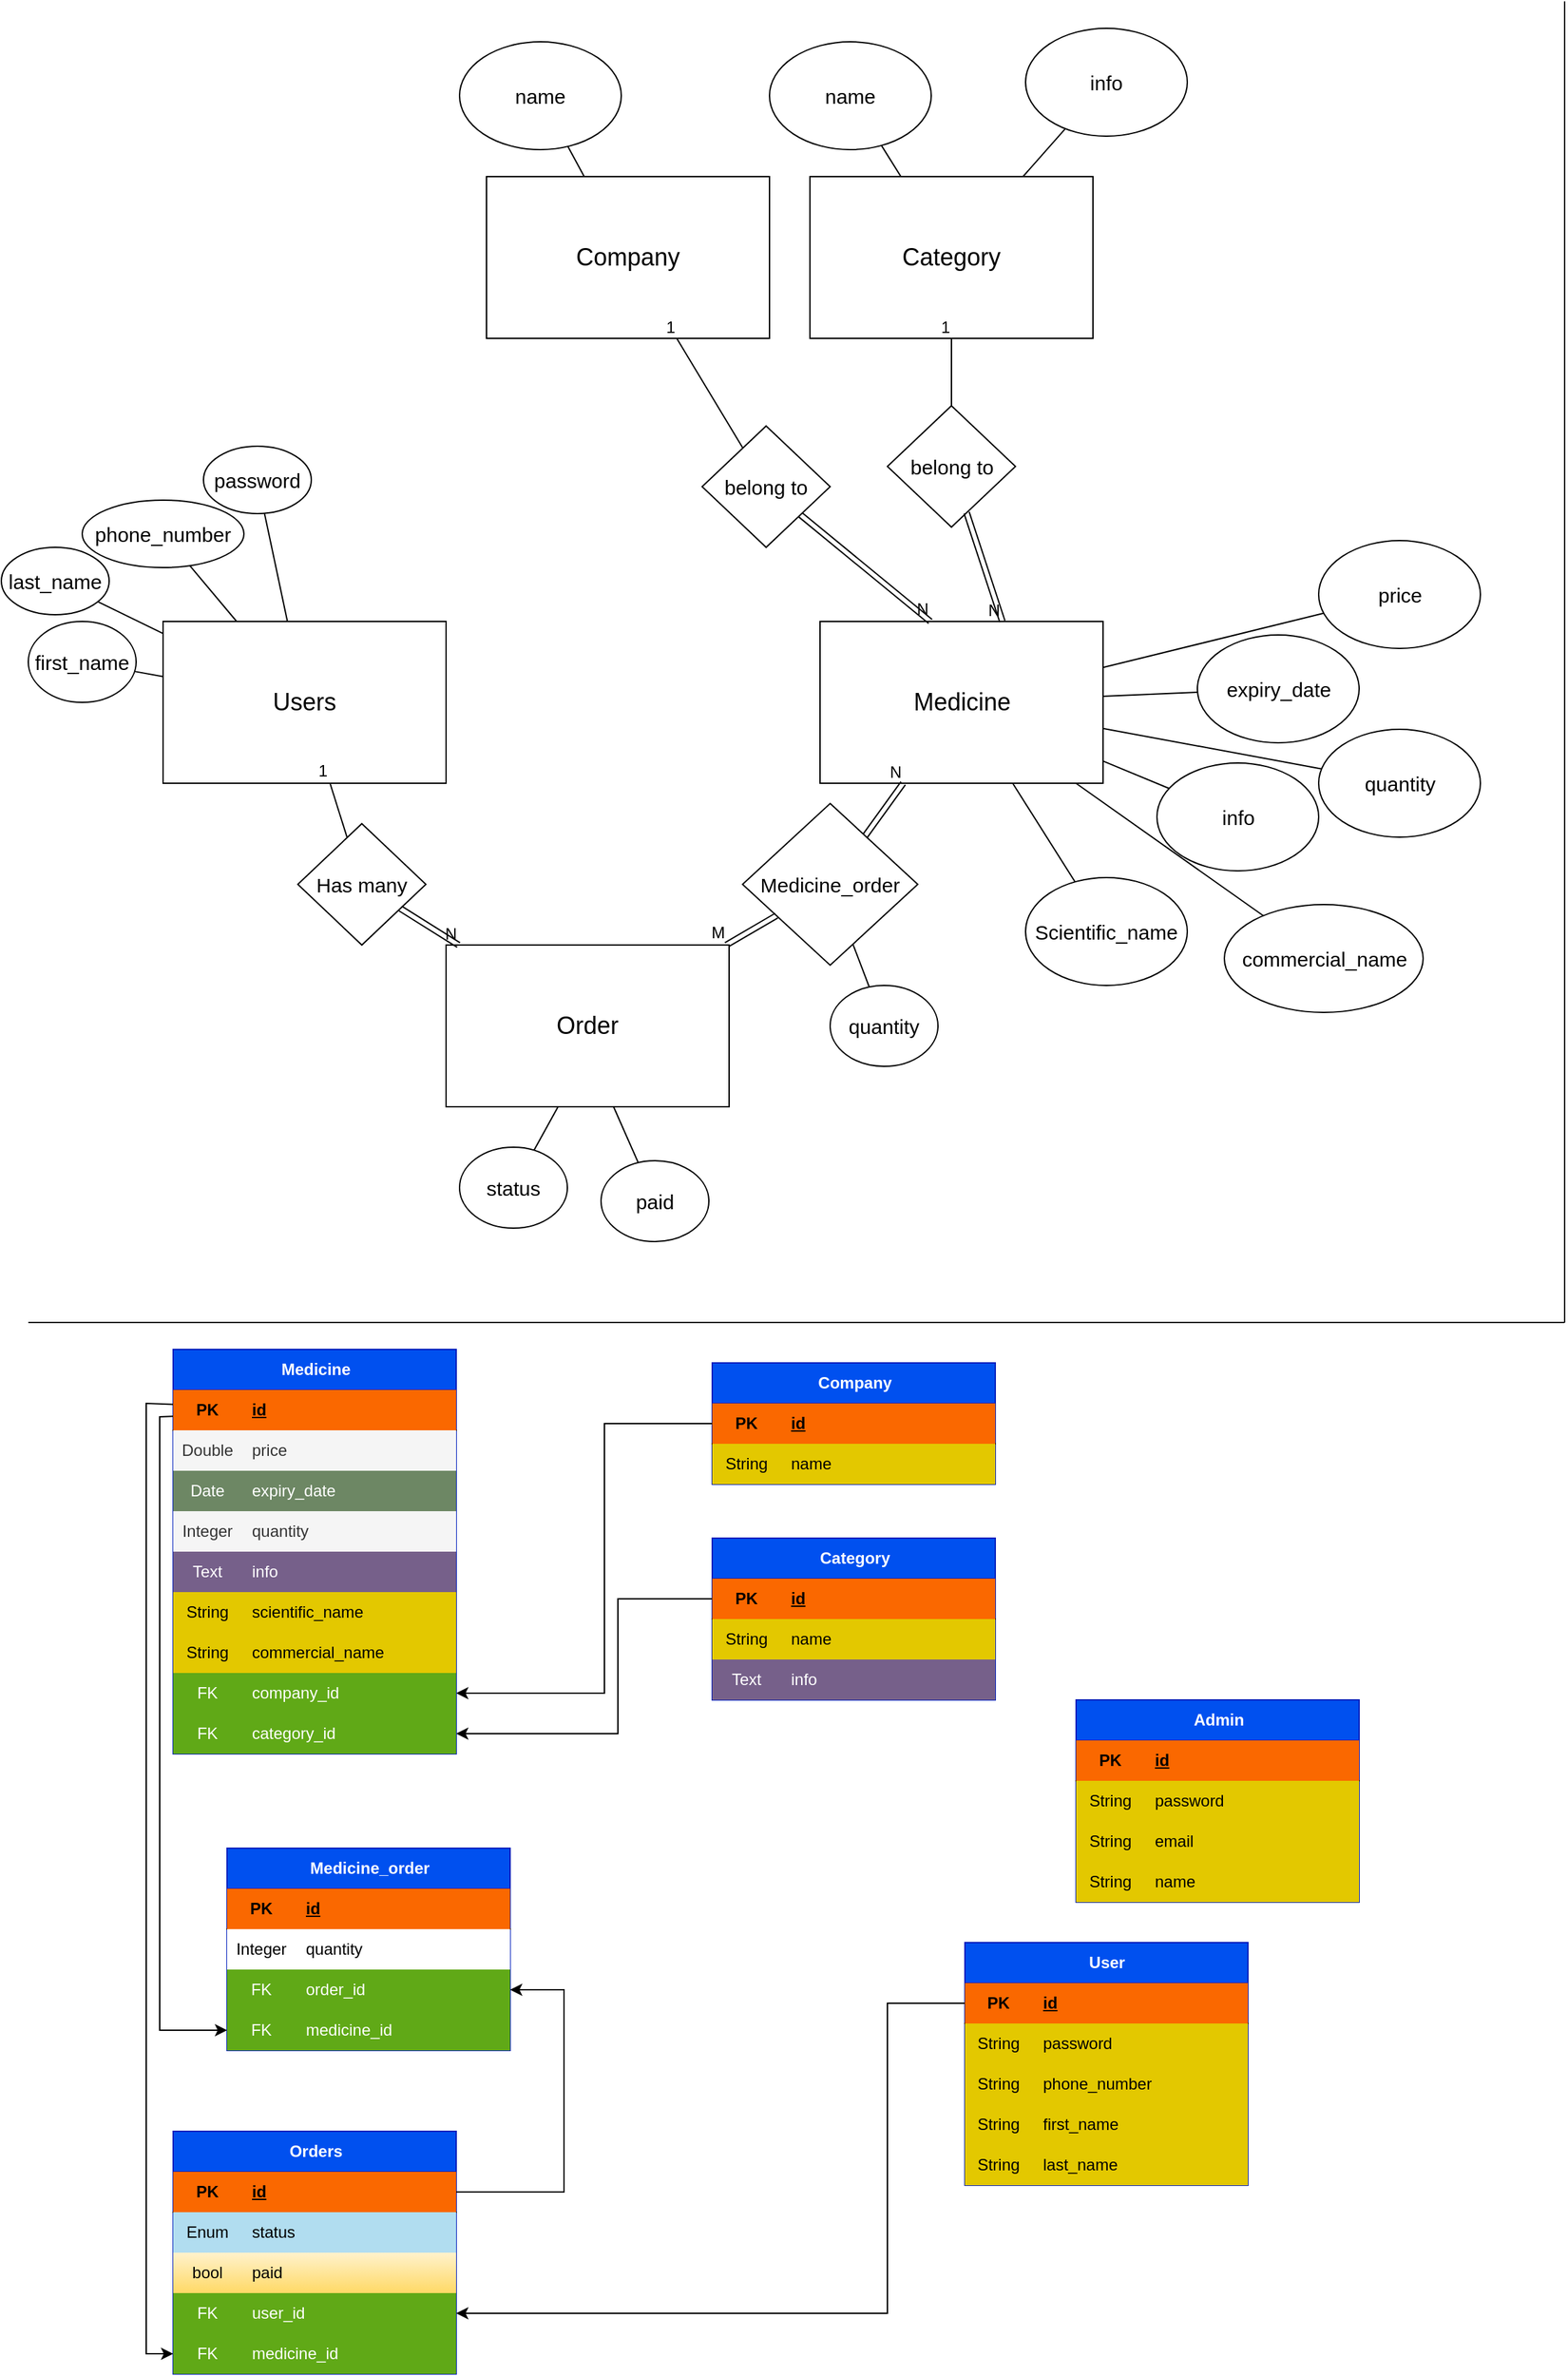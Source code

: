 <mxfile version="24.8.3">
  <diagram name="Page-1" id="ktYYeQN8WLj7u1vCZWg3">
    <mxGraphModel dx="1819" dy="537" grid="1" gridSize="10" guides="1" tooltips="1" connect="1" arrows="1" fold="1" page="1" pageScale="1" pageWidth="850" pageHeight="1100" math="0" shadow="0">
      <root>
        <mxCell id="0" />
        <mxCell id="1" parent="0" />
        <mxCell id="5e0rTwiGWB9B-gvFL6qZ-2" value="Company" style="rounded=0;whiteSpace=wrap;html=1;fontSize=18;" parent="1" vertex="1">
          <mxGeometry x="300" y="130" width="210" height="120" as="geometry" />
        </mxCell>
        <mxCell id="5e0rTwiGWB9B-gvFL6qZ-3" value="name" style="ellipse;whiteSpace=wrap;html=1;fontSize=15;" parent="1" vertex="1">
          <mxGeometry x="280" y="30" width="120" height="80" as="geometry" />
        </mxCell>
        <mxCell id="5e0rTwiGWB9B-gvFL6qZ-4" value="" style="endArrow=none;html=1;rounded=0;" parent="1" source="5e0rTwiGWB9B-gvFL6qZ-2" target="5e0rTwiGWB9B-gvFL6qZ-3" edge="1">
          <mxGeometry width="50" height="50" relative="1" as="geometry">
            <mxPoint x="490" y="120" as="sourcePoint" />
            <mxPoint x="540" y="70" as="targetPoint" />
          </mxGeometry>
        </mxCell>
        <mxCell id="5e0rTwiGWB9B-gvFL6qZ-5" value="Category" style="rounded=0;whiteSpace=wrap;html=1;fontSize=18;" parent="1" vertex="1">
          <mxGeometry x="540" y="130" width="210" height="120" as="geometry" />
        </mxCell>
        <mxCell id="5e0rTwiGWB9B-gvFL6qZ-6" value="name" style="ellipse;whiteSpace=wrap;html=1;fontSize=15;" parent="1" vertex="1">
          <mxGeometry x="510" y="30" width="120" height="80" as="geometry" />
        </mxCell>
        <mxCell id="5e0rTwiGWB9B-gvFL6qZ-7" value="" style="endArrow=none;html=1;rounded=0;" parent="1" source="5e0rTwiGWB9B-gvFL6qZ-5" target="5e0rTwiGWB9B-gvFL6qZ-6" edge="1">
          <mxGeometry width="50" height="50" relative="1" as="geometry">
            <mxPoint x="720" y="120" as="sourcePoint" />
            <mxPoint x="770" y="70" as="targetPoint" />
          </mxGeometry>
        </mxCell>
        <mxCell id="5e0rTwiGWB9B-gvFL6qZ-13" value="info" style="ellipse;whiteSpace=wrap;html=1;fontSize=15;" parent="1" vertex="1">
          <mxGeometry x="700" y="20" width="120" height="80" as="geometry" />
        </mxCell>
        <mxCell id="5e0rTwiGWB9B-gvFL6qZ-14" value="" style="endArrow=none;html=1;rounded=0;" parent="1" source="5e0rTwiGWB9B-gvFL6qZ-5" target="5e0rTwiGWB9B-gvFL6qZ-13" edge="1">
          <mxGeometry width="50" height="50" relative="1" as="geometry">
            <mxPoint x="818" y="120" as="sourcePoint" />
            <mxPoint x="980" y="60" as="targetPoint" />
          </mxGeometry>
        </mxCell>
        <mxCell id="5e0rTwiGWB9B-gvFL6qZ-15" value="Medicine" style="rounded=0;whiteSpace=wrap;html=1;fontSize=18;" parent="1" vertex="1">
          <mxGeometry x="547.5" y="460" width="210" height="120" as="geometry" />
        </mxCell>
        <mxCell id="5e0rTwiGWB9B-gvFL6qZ-16" value="Scientific_name" style="ellipse;whiteSpace=wrap;html=1;fontSize=15;" parent="1" vertex="1">
          <mxGeometry x="700" y="650" width="120" height="80" as="geometry" />
        </mxCell>
        <mxCell id="5e0rTwiGWB9B-gvFL6qZ-17" value="" style="endArrow=none;html=1;rounded=0;" parent="1" source="5e0rTwiGWB9B-gvFL6qZ-15" target="5e0rTwiGWB9B-gvFL6qZ-16" edge="1">
          <mxGeometry width="50" height="50" relative="1" as="geometry">
            <mxPoint x="727.5" y="450" as="sourcePoint" />
            <mxPoint x="777.5" y="400" as="targetPoint" />
          </mxGeometry>
        </mxCell>
        <mxCell id="5e0rTwiGWB9B-gvFL6qZ-18" value="info" style="ellipse;whiteSpace=wrap;html=1;fontSize=15;" parent="1" vertex="1">
          <mxGeometry x="797.5" y="565" width="120" height="80" as="geometry" />
        </mxCell>
        <mxCell id="5e0rTwiGWB9B-gvFL6qZ-19" value="" style="endArrow=none;html=1;rounded=0;" parent="1" source="5e0rTwiGWB9B-gvFL6qZ-15" target="5e0rTwiGWB9B-gvFL6qZ-18" edge="1">
          <mxGeometry width="50" height="50" relative="1" as="geometry">
            <mxPoint x="825.5" y="450" as="sourcePoint" />
            <mxPoint x="987.5" y="390" as="targetPoint" />
          </mxGeometry>
        </mxCell>
        <mxCell id="5e0rTwiGWB9B-gvFL6qZ-20" value="commercial_name" style="ellipse;whiteSpace=wrap;html=1;fontSize=15;" parent="1" vertex="1">
          <mxGeometry x="847.5" y="670" width="147.5" height="80" as="geometry" />
        </mxCell>
        <mxCell id="5e0rTwiGWB9B-gvFL6qZ-21" value="" style="endArrow=none;html=1;rounded=0;" parent="1" source="5e0rTwiGWB9B-gvFL6qZ-15" target="5e0rTwiGWB9B-gvFL6qZ-20" edge="1">
          <mxGeometry width="50" height="50" relative="1" as="geometry">
            <mxPoint x="645" y="450" as="sourcePoint" />
            <mxPoint x="920" y="370" as="targetPoint" />
          </mxGeometry>
        </mxCell>
        <mxCell id="5e0rTwiGWB9B-gvFL6qZ-22" value="quantity" style="ellipse;whiteSpace=wrap;html=1;fontSize=15;" parent="1" vertex="1">
          <mxGeometry x="917.5" y="540" width="120" height="80" as="geometry" />
        </mxCell>
        <mxCell id="5e0rTwiGWB9B-gvFL6qZ-23" value="" style="endArrow=none;html=1;rounded=0;" parent="1" source="5e0rTwiGWB9B-gvFL6qZ-15" target="5e0rTwiGWB9B-gvFL6qZ-22" edge="1">
          <mxGeometry width="50" height="50" relative="1" as="geometry">
            <mxPoint x="757.5" y="490" as="sourcePoint" />
            <mxPoint x="1026.5" y="300" as="targetPoint" />
          </mxGeometry>
        </mxCell>
        <mxCell id="5e0rTwiGWB9B-gvFL6qZ-24" value="expiry_date" style="ellipse;whiteSpace=wrap;html=1;fontSize=15;" parent="1" vertex="1">
          <mxGeometry x="827.5" y="470" width="120" height="80" as="geometry" />
        </mxCell>
        <mxCell id="5e0rTwiGWB9B-gvFL6qZ-25" value="" style="endArrow=none;html=1;rounded=0;" parent="1" source="5e0rTwiGWB9B-gvFL6qZ-15" target="5e0rTwiGWB9B-gvFL6qZ-24" edge="1">
          <mxGeometry width="50" height="50" relative="1" as="geometry">
            <mxPoint x="727.5" y="500" as="sourcePoint" />
            <mxPoint x="1063.5" y="220" as="targetPoint" />
          </mxGeometry>
        </mxCell>
        <mxCell id="5e0rTwiGWB9B-gvFL6qZ-26" value="price" style="ellipse;whiteSpace=wrap;html=1;fontSize=15;" parent="1" vertex="1">
          <mxGeometry x="917.5" y="400" width="120" height="80" as="geometry" />
        </mxCell>
        <mxCell id="5e0rTwiGWB9B-gvFL6qZ-27" value="" style="endArrow=none;html=1;rounded=0;" parent="1" source="5e0rTwiGWB9B-gvFL6qZ-15" target="5e0rTwiGWB9B-gvFL6qZ-26" edge="1">
          <mxGeometry width="50" height="50" relative="1" as="geometry">
            <mxPoint x="737.505" y="320" as="sourcePoint" />
            <mxPoint x="1091.91" y="60" as="targetPoint" />
          </mxGeometry>
        </mxCell>
        <mxCell id="5e0rTwiGWB9B-gvFL6qZ-28" value="belong to" style="rhombus;whiteSpace=wrap;html=1;fontSize=15;" parent="1" vertex="1">
          <mxGeometry x="597.5" y="300" width="95" height="90" as="geometry" />
        </mxCell>
        <mxCell id="5e0rTwiGWB9B-gvFL6qZ-29" value="" style="shape=link;html=1;rounded=0;" parent="1" source="5e0rTwiGWB9B-gvFL6qZ-28" edge="1">
          <mxGeometry relative="1" as="geometry">
            <mxPoint x="460" y="390" as="sourcePoint" />
            <mxPoint x="682.786" y="460" as="targetPoint" />
          </mxGeometry>
        </mxCell>
        <mxCell id="5e0rTwiGWB9B-gvFL6qZ-30" value="N" style="resizable=0;html=1;whiteSpace=wrap;align=right;verticalAlign=bottom;" parent="5e0rTwiGWB9B-gvFL6qZ-29" connectable="0" vertex="1">
          <mxGeometry x="1" relative="1" as="geometry" />
        </mxCell>
        <mxCell id="5e0rTwiGWB9B-gvFL6qZ-31" value="" style="endArrow=none;html=1;rounded=0;" parent="1" source="5e0rTwiGWB9B-gvFL6qZ-28" target="5e0rTwiGWB9B-gvFL6qZ-5" edge="1">
          <mxGeometry relative="1" as="geometry">
            <mxPoint x="550" y="270" as="sourcePoint" />
            <mxPoint x="710" y="270" as="targetPoint" />
          </mxGeometry>
        </mxCell>
        <mxCell id="5e0rTwiGWB9B-gvFL6qZ-32" value="1" style="resizable=0;html=1;whiteSpace=wrap;align=right;verticalAlign=bottom;" parent="5e0rTwiGWB9B-gvFL6qZ-31" connectable="0" vertex="1">
          <mxGeometry x="1" relative="1" as="geometry" />
        </mxCell>
        <mxCell id="5e0rTwiGWB9B-gvFL6qZ-33" value="belong to" style="rhombus;whiteSpace=wrap;html=1;fontSize=15;" parent="1" vertex="1">
          <mxGeometry x="460" y="315" width="95" height="90" as="geometry" />
        </mxCell>
        <mxCell id="5e0rTwiGWB9B-gvFL6qZ-34" value="" style="shape=link;html=1;rounded=0;" parent="1" source="5e0rTwiGWB9B-gvFL6qZ-33" edge="1">
          <mxGeometry relative="1" as="geometry">
            <mxPoint x="202.5" y="260" as="sourcePoint" />
            <mxPoint x="629.375" y="460" as="targetPoint" />
          </mxGeometry>
        </mxCell>
        <mxCell id="5e0rTwiGWB9B-gvFL6qZ-35" value="N" style="resizable=0;html=1;whiteSpace=wrap;align=right;verticalAlign=bottom;" parent="5e0rTwiGWB9B-gvFL6qZ-34" connectable="0" vertex="1">
          <mxGeometry x="1" relative="1" as="geometry" />
        </mxCell>
        <mxCell id="5e0rTwiGWB9B-gvFL6qZ-36" value="" style="endArrow=none;html=1;rounded=0;" parent="1" source="5e0rTwiGWB9B-gvFL6qZ-33" target="5e0rTwiGWB9B-gvFL6qZ-2" edge="1">
          <mxGeometry relative="1" as="geometry">
            <mxPoint x="402.5" y="270" as="sourcePoint" />
            <mxPoint x="497.5" y="250" as="targetPoint" />
          </mxGeometry>
        </mxCell>
        <mxCell id="5e0rTwiGWB9B-gvFL6qZ-37" value="1" style="resizable=0;html=1;whiteSpace=wrap;align=right;verticalAlign=bottom;" parent="5e0rTwiGWB9B-gvFL6qZ-36" connectable="0" vertex="1">
          <mxGeometry x="1" relative="1" as="geometry" />
        </mxCell>
        <mxCell id="5e0rTwiGWB9B-gvFL6qZ-38" value="" style="endArrow=none;html=1;rounded=0;" parent="1" edge="1">
          <mxGeometry relative="1" as="geometry">
            <mxPoint x="-40" y="980" as="sourcePoint" />
            <mxPoint x="1100" y="980" as="targetPoint" />
          </mxGeometry>
        </mxCell>
        <mxCell id="5e0rTwiGWB9B-gvFL6qZ-39" value="" style="endArrow=none;html=1;rounded=0;" parent="1" edge="1">
          <mxGeometry relative="1" as="geometry">
            <mxPoint x="1100" as="sourcePoint" />
            <mxPoint x="1100" y="980" as="targetPoint" />
          </mxGeometry>
        </mxCell>
        <mxCell id="5e0rTwiGWB9B-gvFL6qZ-40" value="User" style="shape=table;startSize=30;container=1;collapsible=1;childLayout=tableLayout;fixedRows=1;rowLines=0;fontStyle=1;align=center;resizeLast=1;html=1;fillColor=#0050ef;strokeColor=#001DBC;fontColor=#ffffff;strokeWidth=1;perimeterSpacing=0;" parent="1" vertex="1">
          <mxGeometry x="655" y="1440" width="210" height="180" as="geometry" />
        </mxCell>
        <mxCell id="5e0rTwiGWB9B-gvFL6qZ-41" value="" style="shape=tableRow;horizontal=0;startSize=0;swimlaneHead=0;swimlaneBody=0;fillColor=none;collapsible=0;dropTarget=0;points=[[0,0.5],[1,0.5]];portConstraint=eastwest;top=0;left=0;right=0;bottom=1;" parent="5e0rTwiGWB9B-gvFL6qZ-40" vertex="1">
          <mxGeometry y="30" width="210" height="30" as="geometry" />
        </mxCell>
        <mxCell id="5e0rTwiGWB9B-gvFL6qZ-42" value="PK" style="shape=partialRectangle;connectable=0;fillColor=#fa6800;top=0;left=0;bottom=0;right=0;fontStyle=1;overflow=hidden;whiteSpace=wrap;html=1;strokeColor=#C73500;fontColor=#000000;" parent="5e0rTwiGWB9B-gvFL6qZ-41" vertex="1">
          <mxGeometry width="50" height="30" as="geometry">
            <mxRectangle width="50" height="30" as="alternateBounds" />
          </mxGeometry>
        </mxCell>
        <mxCell id="5e0rTwiGWB9B-gvFL6qZ-43" value="id" style="shape=partialRectangle;connectable=0;fillColor=#fa6800;top=0;left=0;bottom=0;right=0;align=left;spacingLeft=6;fontStyle=5;overflow=hidden;whiteSpace=wrap;html=1;fontColor=#000000;strokeColor=#C73500;" parent="5e0rTwiGWB9B-gvFL6qZ-41" vertex="1">
          <mxGeometry x="50" width="160" height="30" as="geometry">
            <mxRectangle width="160" height="30" as="alternateBounds" />
          </mxGeometry>
        </mxCell>
        <mxCell id="5e0rTwiGWB9B-gvFL6qZ-47" value="" style="shape=tableRow;horizontal=0;startSize=0;swimlaneHead=0;swimlaneBody=0;fillColor=none;collapsible=0;dropTarget=0;points=[[0,0.5],[1,0.5]];portConstraint=eastwest;top=0;left=0;right=0;bottom=0;" parent="5e0rTwiGWB9B-gvFL6qZ-40" vertex="1">
          <mxGeometry y="60" width="210" height="30" as="geometry" />
        </mxCell>
        <mxCell id="5e0rTwiGWB9B-gvFL6qZ-48" value="String" style="shape=partialRectangle;connectable=0;fillColor=#e3c800;top=0;left=0;bottom=0;right=0;editable=1;overflow=hidden;whiteSpace=wrap;html=1;fontColor=#000000;strokeColor=#B09500;" parent="5e0rTwiGWB9B-gvFL6qZ-47" vertex="1">
          <mxGeometry width="50" height="30" as="geometry">
            <mxRectangle width="50" height="30" as="alternateBounds" />
          </mxGeometry>
        </mxCell>
        <mxCell id="5e0rTwiGWB9B-gvFL6qZ-49" value="password" style="shape=partialRectangle;connectable=0;fillColor=#e3c800;top=0;left=0;bottom=0;right=0;align=left;spacingLeft=6;overflow=hidden;whiteSpace=wrap;html=1;fontColor=#000000;strokeColor=#B09500;" parent="5e0rTwiGWB9B-gvFL6qZ-47" vertex="1">
          <mxGeometry x="50" width="160" height="30" as="geometry">
            <mxRectangle width="160" height="30" as="alternateBounds" />
          </mxGeometry>
        </mxCell>
        <mxCell id="5e0rTwiGWB9B-gvFL6qZ-55" value="" style="shape=tableRow;horizontal=0;startSize=0;swimlaneHead=0;swimlaneBody=0;fillColor=none;collapsible=0;dropTarget=0;points=[[0,0.5],[1,0.5]];portConstraint=eastwest;top=0;left=0;right=0;bottom=0;" parent="5e0rTwiGWB9B-gvFL6qZ-40" vertex="1">
          <mxGeometry y="90" width="210" height="30" as="geometry" />
        </mxCell>
        <mxCell id="5e0rTwiGWB9B-gvFL6qZ-56" value="String" style="shape=partialRectangle;connectable=0;top=0;left=0;bottom=0;right=0;editable=1;overflow=hidden;whiteSpace=wrap;html=1;fillColor=#e3c800;fontColor=#000000;strokeColor=#B09500;" parent="5e0rTwiGWB9B-gvFL6qZ-55" vertex="1">
          <mxGeometry width="50" height="30" as="geometry">
            <mxRectangle width="50" height="30" as="alternateBounds" />
          </mxGeometry>
        </mxCell>
        <mxCell id="5e0rTwiGWB9B-gvFL6qZ-57" value="phone_number" style="shape=partialRectangle;connectable=0;top=0;left=0;bottom=0;right=0;align=left;spacingLeft=6;overflow=hidden;whiteSpace=wrap;html=1;fillColor=#e3c800;fontColor=#000000;strokeColor=#B09500;" parent="5e0rTwiGWB9B-gvFL6qZ-55" vertex="1">
          <mxGeometry x="50" width="160" height="30" as="geometry">
            <mxRectangle width="160" height="30" as="alternateBounds" />
          </mxGeometry>
        </mxCell>
        <mxCell id="5e0rTwiGWB9B-gvFL6qZ-61" value="" style="shape=tableRow;horizontal=0;startSize=0;swimlaneHead=0;swimlaneBody=0;fillColor=none;collapsible=0;dropTarget=0;points=[[0,0.5],[1,0.5]];portConstraint=eastwest;top=0;left=0;right=0;bottom=0;" parent="5e0rTwiGWB9B-gvFL6qZ-40" vertex="1">
          <mxGeometry y="120" width="210" height="30" as="geometry" />
        </mxCell>
        <mxCell id="5e0rTwiGWB9B-gvFL6qZ-62" value="String" style="shape=partialRectangle;connectable=0;top=0;left=0;bottom=0;right=0;editable=1;overflow=hidden;whiteSpace=wrap;html=1;fillColor=#e3c800;fontColor=#000000;strokeColor=#B09500;" parent="5e0rTwiGWB9B-gvFL6qZ-61" vertex="1">
          <mxGeometry width="50" height="30" as="geometry">
            <mxRectangle width="50" height="30" as="alternateBounds" />
          </mxGeometry>
        </mxCell>
        <mxCell id="5e0rTwiGWB9B-gvFL6qZ-63" value="first_name" style="shape=partialRectangle;connectable=0;top=0;left=0;bottom=0;right=0;align=left;spacingLeft=6;overflow=hidden;whiteSpace=wrap;html=1;fillColor=#e3c800;fontColor=#000000;strokeColor=#B09500;" parent="5e0rTwiGWB9B-gvFL6qZ-61" vertex="1">
          <mxGeometry x="50" width="160" height="30" as="geometry">
            <mxRectangle width="160" height="30" as="alternateBounds" />
          </mxGeometry>
        </mxCell>
        <mxCell id="5e0rTwiGWB9B-gvFL6qZ-50" value="" style="shape=tableRow;horizontal=0;startSize=0;swimlaneHead=0;swimlaneBody=0;fillColor=none;collapsible=0;dropTarget=0;points=[[0,0.5],[1,0.5]];portConstraint=eastwest;top=0;left=0;right=0;bottom=0;" parent="5e0rTwiGWB9B-gvFL6qZ-40" vertex="1">
          <mxGeometry y="150" width="210" height="30" as="geometry" />
        </mxCell>
        <mxCell id="5e0rTwiGWB9B-gvFL6qZ-51" value="String" style="shape=partialRectangle;connectable=0;top=0;left=0;bottom=0;right=0;editable=1;overflow=hidden;whiteSpace=wrap;html=1;fillColor=#e3c800;fontColor=#000000;strokeColor=#B09500;" parent="5e0rTwiGWB9B-gvFL6qZ-50" vertex="1">
          <mxGeometry width="50" height="30" as="geometry">
            <mxRectangle width="50" height="30" as="alternateBounds" />
          </mxGeometry>
        </mxCell>
        <mxCell id="5e0rTwiGWB9B-gvFL6qZ-52" value="last_name" style="shape=partialRectangle;connectable=0;top=0;left=0;bottom=0;right=0;align=left;spacingLeft=6;overflow=hidden;whiteSpace=wrap;html=1;fillColor=#e3c800;fontColor=#000000;strokeColor=#B09500;" parent="5e0rTwiGWB9B-gvFL6qZ-50" vertex="1">
          <mxGeometry x="50" width="160" height="30" as="geometry">
            <mxRectangle width="160" height="30" as="alternateBounds" />
          </mxGeometry>
        </mxCell>
        <mxCell id="5e0rTwiGWB9B-gvFL6qZ-64" value="Company" style="shape=table;startSize=30;container=1;collapsible=1;childLayout=tableLayout;fixedRows=1;rowLines=0;fontStyle=1;align=center;resizeLast=1;html=1;fillColor=#0050ef;strokeColor=#001DBC;fontColor=#ffffff;" parent="1" vertex="1">
          <mxGeometry x="467.5" y="1010" width="210" height="90" as="geometry" />
        </mxCell>
        <mxCell id="5e0rTwiGWB9B-gvFL6qZ-65" value="" style="shape=tableRow;horizontal=0;startSize=0;swimlaneHead=0;swimlaneBody=0;fillColor=none;collapsible=0;dropTarget=0;points=[[0,0.5],[1,0.5]];portConstraint=eastwest;top=0;left=0;right=0;bottom=1;" parent="5e0rTwiGWB9B-gvFL6qZ-64" vertex="1">
          <mxGeometry y="30" width="210" height="30" as="geometry" />
        </mxCell>
        <mxCell id="5e0rTwiGWB9B-gvFL6qZ-66" value="PK" style="shape=partialRectangle;connectable=0;fillColor=#fa6800;top=0;left=0;bottom=0;right=0;fontStyle=1;overflow=hidden;whiteSpace=wrap;html=1;strokeColor=#C73500;fontColor=#000000;" parent="5e0rTwiGWB9B-gvFL6qZ-65" vertex="1">
          <mxGeometry width="50" height="30" as="geometry">
            <mxRectangle width="50" height="30" as="alternateBounds" />
          </mxGeometry>
        </mxCell>
        <mxCell id="5e0rTwiGWB9B-gvFL6qZ-67" value="id" style="shape=partialRectangle;connectable=0;fillColor=#fa6800;top=0;left=0;bottom=0;right=0;align=left;spacingLeft=6;fontStyle=5;overflow=hidden;whiteSpace=wrap;html=1;fontColor=#000000;strokeColor=#C73500;" parent="5e0rTwiGWB9B-gvFL6qZ-65" vertex="1">
          <mxGeometry x="50" width="160" height="30" as="geometry">
            <mxRectangle width="160" height="30" as="alternateBounds" />
          </mxGeometry>
        </mxCell>
        <mxCell id="5e0rTwiGWB9B-gvFL6qZ-80" value="" style="shape=tableRow;horizontal=0;startSize=0;swimlaneHead=0;swimlaneBody=0;fillColor=none;collapsible=0;dropTarget=0;points=[[0,0.5],[1,0.5]];portConstraint=eastwest;top=0;left=0;right=0;bottom=0;" parent="5e0rTwiGWB9B-gvFL6qZ-64" vertex="1">
          <mxGeometry y="60" width="210" height="30" as="geometry" />
        </mxCell>
        <mxCell id="5e0rTwiGWB9B-gvFL6qZ-81" value="String" style="shape=partialRectangle;connectable=0;top=0;left=0;bottom=0;right=0;editable=1;overflow=hidden;whiteSpace=wrap;html=1;fillColor=#e3c800;fontColor=#000000;strokeColor=#B09500;" parent="5e0rTwiGWB9B-gvFL6qZ-80" vertex="1">
          <mxGeometry width="50" height="30" as="geometry">
            <mxRectangle width="50" height="30" as="alternateBounds" />
          </mxGeometry>
        </mxCell>
        <mxCell id="5e0rTwiGWB9B-gvFL6qZ-82" value="name" style="shape=partialRectangle;connectable=0;top=0;left=0;bottom=0;right=0;align=left;spacingLeft=6;overflow=hidden;whiteSpace=wrap;html=1;fillColor=#e3c800;fontColor=#000000;strokeColor=#B09500;" parent="5e0rTwiGWB9B-gvFL6qZ-80" vertex="1">
          <mxGeometry x="50" width="160" height="30" as="geometry">
            <mxRectangle width="160" height="30" as="alternateBounds" />
          </mxGeometry>
        </mxCell>
        <mxCell id="5e0rTwiGWB9B-gvFL6qZ-89" value="" style="endArrow=classic;html=1;rounded=0;exitX=0;exitY=0.5;exitDx=0;exitDy=0;" parent="1" source="5e0rTwiGWB9B-gvFL6qZ-65" target="Y0nzjm_N_6wjHUXYPser-44" edge="1">
          <mxGeometry width="50" height="50" relative="1" as="geometry">
            <mxPoint x="367.5" y="1140" as="sourcePoint" />
            <mxPoint x="317.5" y="1280" as="targetPoint" />
            <Array as="points">
              <mxPoint x="387.5" y="1055" />
              <mxPoint x="387.5" y="1255" />
            </Array>
          </mxGeometry>
        </mxCell>
        <mxCell id="5e0rTwiGWB9B-gvFL6qZ-90" value="Category" style="shape=table;startSize=30;container=1;collapsible=1;childLayout=tableLayout;fixedRows=1;rowLines=0;fontStyle=1;align=center;resizeLast=1;html=1;fillColor=#0050ef;strokeColor=#001DBC;fontColor=#ffffff;" parent="1" vertex="1">
          <mxGeometry x="467.5" y="1140" width="210" height="120" as="geometry" />
        </mxCell>
        <mxCell id="5e0rTwiGWB9B-gvFL6qZ-91" value="" style="shape=tableRow;horizontal=0;startSize=0;swimlaneHead=0;swimlaneBody=0;fillColor=none;collapsible=0;dropTarget=0;points=[[0,0.5],[1,0.5]];portConstraint=eastwest;top=0;left=0;right=0;bottom=1;" parent="5e0rTwiGWB9B-gvFL6qZ-90" vertex="1">
          <mxGeometry y="30" width="210" height="30" as="geometry" />
        </mxCell>
        <mxCell id="5e0rTwiGWB9B-gvFL6qZ-92" value="PK" style="shape=partialRectangle;connectable=0;fillColor=#fa6800;top=0;left=0;bottom=0;right=0;fontStyle=1;overflow=hidden;whiteSpace=wrap;html=1;strokeColor=#C73500;fontColor=#000000;" parent="5e0rTwiGWB9B-gvFL6qZ-91" vertex="1">
          <mxGeometry width="50" height="30" as="geometry">
            <mxRectangle width="50" height="30" as="alternateBounds" />
          </mxGeometry>
        </mxCell>
        <mxCell id="5e0rTwiGWB9B-gvFL6qZ-93" value="id" style="shape=partialRectangle;connectable=0;fillColor=#fa6800;top=0;left=0;bottom=0;right=0;align=left;spacingLeft=6;fontStyle=5;overflow=hidden;whiteSpace=wrap;html=1;fontColor=#000000;strokeColor=#C73500;" parent="5e0rTwiGWB9B-gvFL6qZ-91" vertex="1">
          <mxGeometry x="50" width="160" height="30" as="geometry">
            <mxRectangle width="160" height="30" as="alternateBounds" />
          </mxGeometry>
        </mxCell>
        <mxCell id="5e0rTwiGWB9B-gvFL6qZ-94" value="" style="shape=tableRow;horizontal=0;startSize=0;swimlaneHead=0;swimlaneBody=0;fillColor=none;collapsible=0;dropTarget=0;points=[[0,0.5],[1,0.5]];portConstraint=eastwest;top=0;left=0;right=0;bottom=0;" parent="5e0rTwiGWB9B-gvFL6qZ-90" vertex="1">
          <mxGeometry y="60" width="210" height="30" as="geometry" />
        </mxCell>
        <mxCell id="5e0rTwiGWB9B-gvFL6qZ-95" value="String" style="shape=partialRectangle;connectable=0;top=0;left=0;bottom=0;right=0;editable=1;overflow=hidden;whiteSpace=wrap;html=1;fillColor=#e3c800;fontColor=#000000;strokeColor=#B09500;" parent="5e0rTwiGWB9B-gvFL6qZ-94" vertex="1">
          <mxGeometry width="50" height="30" as="geometry">
            <mxRectangle width="50" height="30" as="alternateBounds" />
          </mxGeometry>
        </mxCell>
        <mxCell id="5e0rTwiGWB9B-gvFL6qZ-96" value="name" style="shape=partialRectangle;connectable=0;top=0;left=0;bottom=0;right=0;align=left;spacingLeft=6;overflow=hidden;whiteSpace=wrap;html=1;fillColor=#e3c800;fontColor=#000000;strokeColor=#B09500;" parent="5e0rTwiGWB9B-gvFL6qZ-94" vertex="1">
          <mxGeometry x="50" width="160" height="30" as="geometry">
            <mxRectangle width="160" height="30" as="alternateBounds" />
          </mxGeometry>
        </mxCell>
        <mxCell id="5e0rTwiGWB9B-gvFL6qZ-97" value="" style="shape=tableRow;horizontal=0;startSize=0;swimlaneHead=0;swimlaneBody=0;fillColor=none;collapsible=0;dropTarget=0;points=[[0,0.5],[1,0.5]];portConstraint=eastwest;top=0;left=0;right=0;bottom=0;" parent="5e0rTwiGWB9B-gvFL6qZ-90" vertex="1">
          <mxGeometry y="90" width="210" height="30" as="geometry" />
        </mxCell>
        <mxCell id="5e0rTwiGWB9B-gvFL6qZ-98" value="Text" style="shape=partialRectangle;connectable=0;top=0;left=0;bottom=0;right=0;editable=1;overflow=hidden;whiteSpace=wrap;html=1;fillColor=#76608a;fontColor=#ffffff;strokeColor=#432D57;" parent="5e0rTwiGWB9B-gvFL6qZ-97" vertex="1">
          <mxGeometry width="50" height="30" as="geometry">
            <mxRectangle width="50" height="30" as="alternateBounds" />
          </mxGeometry>
        </mxCell>
        <mxCell id="5e0rTwiGWB9B-gvFL6qZ-99" value="info" style="shape=partialRectangle;connectable=0;top=0;left=0;bottom=0;right=0;align=left;spacingLeft=6;overflow=hidden;whiteSpace=wrap;html=1;fillColor=#76608a;fontColor=#ffffff;strokeColor=#432D57;" parent="5e0rTwiGWB9B-gvFL6qZ-97" vertex="1">
          <mxGeometry x="50" width="160" height="30" as="geometry">
            <mxRectangle width="160" height="30" as="alternateBounds" />
          </mxGeometry>
        </mxCell>
        <mxCell id="5e0rTwiGWB9B-gvFL6qZ-100" value="" style="endArrow=classic;html=1;rounded=0;exitX=0;exitY=0.5;exitDx=0;exitDy=0;" parent="1" source="5e0rTwiGWB9B-gvFL6qZ-91" target="Y0nzjm_N_6wjHUXYPser-47" edge="1">
          <mxGeometry width="50" height="50" relative="1" as="geometry">
            <mxPoint x="477.5" y="1065" as="sourcePoint" />
            <mxPoint x="307.5" y="1275" as="targetPoint" />
            <Array as="points">
              <mxPoint x="397.5" y="1185" />
              <mxPoint x="397.5" y="1285" />
            </Array>
          </mxGeometry>
        </mxCell>
        <mxCell id="Y0nzjm_N_6wjHUXYPser-1" value="Users" style="rounded=0;whiteSpace=wrap;html=1;fontSize=18;" vertex="1" parent="1">
          <mxGeometry x="60" y="460" width="210" height="120" as="geometry" />
        </mxCell>
        <mxCell id="Y0nzjm_N_6wjHUXYPser-2" value="first_name" style="ellipse;whiteSpace=wrap;html=1;fontSize=15;" vertex="1" parent="1">
          <mxGeometry x="-40" y="460" width="80" height="60" as="geometry" />
        </mxCell>
        <mxCell id="Y0nzjm_N_6wjHUXYPser-3" value="" style="endArrow=none;html=1;rounded=0;" edge="1" parent="1" source="Y0nzjm_N_6wjHUXYPser-1" target="Y0nzjm_N_6wjHUXYPser-2">
          <mxGeometry width="50" height="50" relative="1" as="geometry">
            <mxPoint x="260" y="350" as="sourcePoint" />
            <mxPoint x="310" y="300" as="targetPoint" />
          </mxGeometry>
        </mxCell>
        <mxCell id="Y0nzjm_N_6wjHUXYPser-4" value="Medicine_order" style="rhombus;whiteSpace=wrap;html=1;fontSize=15;" vertex="1" parent="1">
          <mxGeometry x="490" y="595" width="130" height="120" as="geometry" />
        </mxCell>
        <mxCell id="Y0nzjm_N_6wjHUXYPser-5" value="" style="shape=link;html=1;rounded=0;" edge="1" parent="1" source="Y0nzjm_N_6wjHUXYPser-4" target="5e0rTwiGWB9B-gvFL6qZ-15">
          <mxGeometry relative="1" as="geometry">
            <mxPoint x="157.5" y="660" as="sourcePoint" />
            <mxPoint x="608.571" y="650" as="targetPoint" />
          </mxGeometry>
        </mxCell>
        <mxCell id="Y0nzjm_N_6wjHUXYPser-6" value="N" style="resizable=0;html=1;whiteSpace=wrap;align=right;verticalAlign=bottom;" connectable="0" vertex="1" parent="Y0nzjm_N_6wjHUXYPser-5">
          <mxGeometry x="1" relative="1" as="geometry" />
        </mxCell>
        <mxCell id="Y0nzjm_N_6wjHUXYPser-9" value="" style="shape=link;html=1;rounded=0;" edge="1" parent="1" source="Y0nzjm_N_6wjHUXYPser-4" target="Y0nzjm_N_6wjHUXYPser-102">
          <mxGeometry relative="1" as="geometry">
            <mxPoint x="495" y="690" as="sourcePoint" />
            <mxPoint x="490" y="720" as="targetPoint" />
          </mxGeometry>
        </mxCell>
        <mxCell id="Y0nzjm_N_6wjHUXYPser-10" value="M" style="resizable=0;html=1;whiteSpace=wrap;align=right;verticalAlign=bottom;" connectable="0" vertex="1" parent="Y0nzjm_N_6wjHUXYPser-9">
          <mxGeometry x="1" relative="1" as="geometry" />
        </mxCell>
        <mxCell id="Y0nzjm_N_6wjHUXYPser-11" value="last&lt;span style=&quot;background-color: initial;&quot;&gt;_name&lt;/span&gt;" style="ellipse;whiteSpace=wrap;html=1;fontSize=15;" vertex="1" parent="1">
          <mxGeometry x="-60" y="405" width="80" height="50" as="geometry" />
        </mxCell>
        <mxCell id="Y0nzjm_N_6wjHUXYPser-12" value="" style="endArrow=none;html=1;rounded=0;" edge="1" parent="1" target="Y0nzjm_N_6wjHUXYPser-11" source="Y0nzjm_N_6wjHUXYPser-1">
          <mxGeometry width="50" height="50" relative="1" as="geometry">
            <mxPoint x="251" y="445" as="sourcePoint" />
            <mxPoint x="440" y="285" as="targetPoint" />
          </mxGeometry>
        </mxCell>
        <mxCell id="Y0nzjm_N_6wjHUXYPser-13" value="phone_number" style="ellipse;whiteSpace=wrap;html=1;fontSize=15;" vertex="1" parent="1">
          <mxGeometry y="370" width="120" height="50" as="geometry" />
        </mxCell>
        <mxCell id="Y0nzjm_N_6wjHUXYPser-14" value="" style="endArrow=none;html=1;rounded=0;" edge="1" parent="1" target="Y0nzjm_N_6wjHUXYPser-13" source="Y0nzjm_N_6wjHUXYPser-1">
          <mxGeometry width="50" height="50" relative="1" as="geometry">
            <mxPoint x="162.442" y="520" as="sourcePoint" />
            <mxPoint x="520" y="310" as="targetPoint" />
          </mxGeometry>
        </mxCell>
        <mxCell id="Y0nzjm_N_6wjHUXYPser-16" value="password" style="ellipse;whiteSpace=wrap;html=1;fontSize=15;" vertex="1" parent="1">
          <mxGeometry x="90" y="330" width="80" height="50" as="geometry" />
        </mxCell>
        <mxCell id="Y0nzjm_N_6wjHUXYPser-17" value="" style="endArrow=none;html=1;rounded=0;" edge="1" parent="1" target="Y0nzjm_N_6wjHUXYPser-16" source="Y0nzjm_N_6wjHUXYPser-1">
          <mxGeometry width="50" height="50" relative="1" as="geometry">
            <mxPoint x="263.333" y="460" as="sourcePoint" />
            <mxPoint x="710" y="270" as="targetPoint" />
          </mxGeometry>
        </mxCell>
        <mxCell id="Y0nzjm_N_6wjHUXYPser-20" value="status" style="ellipse;whiteSpace=wrap;html=1;fontSize=15;" vertex="1" parent="1">
          <mxGeometry x="280" y="850" width="80" height="60" as="geometry" />
        </mxCell>
        <mxCell id="Y0nzjm_N_6wjHUXYPser-21" value="" style="endArrow=none;html=1;rounded=0;" edge="1" parent="1" target="Y0nzjm_N_6wjHUXYPser-20">
          <mxGeometry width="50" height="50" relative="1" as="geometry">
            <mxPoint x="353.077" y="820" as="sourcePoint" />
            <mxPoint x="665" y="700" as="targetPoint" />
          </mxGeometry>
        </mxCell>
        <mxCell id="Y0nzjm_N_6wjHUXYPser-22" value="Medicine" style="shape=table;startSize=30;container=1;collapsible=1;childLayout=tableLayout;fixedRows=1;rowLines=0;fontStyle=1;align=center;resizeLast=1;html=1;fillColor=#0050ef;strokeColor=#001DBC;fontColor=#ffffff;strokeWidth=1;perimeterSpacing=0;" vertex="1" parent="1">
          <mxGeometry x="67.5" y="1000" width="210" height="300" as="geometry" />
        </mxCell>
        <mxCell id="Y0nzjm_N_6wjHUXYPser-23" value="" style="shape=tableRow;horizontal=0;startSize=0;swimlaneHead=0;swimlaneBody=0;fillColor=none;collapsible=0;dropTarget=0;points=[[0,0.5],[1,0.5]];portConstraint=eastwest;top=0;left=0;right=0;bottom=1;" vertex="1" parent="Y0nzjm_N_6wjHUXYPser-22">
          <mxGeometry y="30" width="210" height="30" as="geometry" />
        </mxCell>
        <mxCell id="Y0nzjm_N_6wjHUXYPser-24" value="PK" style="shape=partialRectangle;connectable=0;fillColor=#fa6800;top=0;left=0;bottom=0;right=0;fontStyle=1;overflow=hidden;whiteSpace=wrap;html=1;strokeColor=#C73500;fontColor=#000000;" vertex="1" parent="Y0nzjm_N_6wjHUXYPser-23">
          <mxGeometry width="50" height="30" as="geometry">
            <mxRectangle width="50" height="30" as="alternateBounds" />
          </mxGeometry>
        </mxCell>
        <mxCell id="Y0nzjm_N_6wjHUXYPser-25" value="id" style="shape=partialRectangle;connectable=0;fillColor=#fa6800;top=0;left=0;bottom=0;right=0;align=left;spacingLeft=6;fontStyle=5;overflow=hidden;whiteSpace=wrap;html=1;fontColor=#000000;strokeColor=#C73500;" vertex="1" parent="Y0nzjm_N_6wjHUXYPser-23">
          <mxGeometry x="50" width="160" height="30" as="geometry">
            <mxRectangle width="160" height="30" as="alternateBounds" />
          </mxGeometry>
        </mxCell>
        <mxCell id="Y0nzjm_N_6wjHUXYPser-26" value="" style="shape=tableRow;horizontal=0;startSize=0;swimlaneHead=0;swimlaneBody=0;fillColor=none;collapsible=0;dropTarget=0;points=[[0,0.5],[1,0.5]];portConstraint=eastwest;top=0;left=0;right=0;bottom=0;" vertex="1" parent="Y0nzjm_N_6wjHUXYPser-22">
          <mxGeometry y="60" width="210" height="30" as="geometry" />
        </mxCell>
        <mxCell id="Y0nzjm_N_6wjHUXYPser-27" value="Double" style="shape=partialRectangle;connectable=0;fillColor=#f5f5f5;top=0;left=0;bottom=0;right=0;editable=1;overflow=hidden;whiteSpace=wrap;html=1;fontColor=#333333;strokeColor=#666666;" vertex="1" parent="Y0nzjm_N_6wjHUXYPser-26">
          <mxGeometry width="50" height="30" as="geometry">
            <mxRectangle width="50" height="30" as="alternateBounds" />
          </mxGeometry>
        </mxCell>
        <mxCell id="Y0nzjm_N_6wjHUXYPser-28" value="price" style="shape=partialRectangle;connectable=0;fillColor=#f5f5f5;top=0;left=0;bottom=0;right=0;align=left;spacingLeft=6;overflow=hidden;whiteSpace=wrap;html=1;fontColor=#333333;strokeColor=#666666;" vertex="1" parent="Y0nzjm_N_6wjHUXYPser-26">
          <mxGeometry x="50" width="160" height="30" as="geometry">
            <mxRectangle width="160" height="30" as="alternateBounds" />
          </mxGeometry>
        </mxCell>
        <mxCell id="Y0nzjm_N_6wjHUXYPser-29" value="" style="shape=tableRow;horizontal=0;startSize=0;swimlaneHead=0;swimlaneBody=0;fillColor=none;collapsible=0;dropTarget=0;points=[[0,0.5],[1,0.5]];portConstraint=eastwest;top=0;left=0;right=0;bottom=0;" vertex="1" parent="Y0nzjm_N_6wjHUXYPser-22">
          <mxGeometry y="90" width="210" height="30" as="geometry" />
        </mxCell>
        <mxCell id="Y0nzjm_N_6wjHUXYPser-30" value="Date" style="shape=partialRectangle;connectable=0;fillColor=#6d8764;top=0;left=0;bottom=0;right=0;editable=1;overflow=hidden;whiteSpace=wrap;html=1;fontColor=#ffffff;strokeColor=#3A5431;" vertex="1" parent="Y0nzjm_N_6wjHUXYPser-29">
          <mxGeometry width="50" height="30" as="geometry">
            <mxRectangle width="50" height="30" as="alternateBounds" />
          </mxGeometry>
        </mxCell>
        <mxCell id="Y0nzjm_N_6wjHUXYPser-31" value="expiry_date" style="shape=partialRectangle;connectable=0;fillColor=#6d8764;top=0;left=0;bottom=0;right=0;align=left;spacingLeft=6;overflow=hidden;whiteSpace=wrap;html=1;fontColor=#ffffff;strokeColor=#3A5431;" vertex="1" parent="Y0nzjm_N_6wjHUXYPser-29">
          <mxGeometry x="50" width="160" height="30" as="geometry">
            <mxRectangle width="160" height="30" as="alternateBounds" />
          </mxGeometry>
        </mxCell>
        <mxCell id="Y0nzjm_N_6wjHUXYPser-32" value="" style="shape=tableRow;horizontal=0;startSize=0;swimlaneHead=0;swimlaneBody=0;fillColor=none;collapsible=0;dropTarget=0;points=[[0,0.5],[1,0.5]];portConstraint=eastwest;top=0;left=0;right=0;bottom=0;" vertex="1" parent="Y0nzjm_N_6wjHUXYPser-22">
          <mxGeometry y="120" width="210" height="30" as="geometry" />
        </mxCell>
        <mxCell id="Y0nzjm_N_6wjHUXYPser-33" value="Integer" style="shape=partialRectangle;connectable=0;top=0;left=0;bottom=0;right=0;editable=1;overflow=hidden;whiteSpace=wrap;html=1;fillColor=#f5f5f5;fontColor=#333333;strokeColor=#666666;" vertex="1" parent="Y0nzjm_N_6wjHUXYPser-32">
          <mxGeometry width="50" height="30" as="geometry">
            <mxRectangle width="50" height="30" as="alternateBounds" />
          </mxGeometry>
        </mxCell>
        <mxCell id="Y0nzjm_N_6wjHUXYPser-34" value="quantity" style="shape=partialRectangle;connectable=0;top=0;left=0;bottom=0;right=0;align=left;spacingLeft=6;overflow=hidden;whiteSpace=wrap;html=1;fillColor=#f5f5f5;fontColor=#333333;strokeColor=#666666;" vertex="1" parent="Y0nzjm_N_6wjHUXYPser-32">
          <mxGeometry x="50" width="160" height="30" as="geometry">
            <mxRectangle width="160" height="30" as="alternateBounds" />
          </mxGeometry>
        </mxCell>
        <mxCell id="Y0nzjm_N_6wjHUXYPser-35" value="" style="shape=tableRow;horizontal=0;startSize=0;swimlaneHead=0;swimlaneBody=0;fillColor=none;collapsible=0;dropTarget=0;points=[[0,0.5],[1,0.5]];portConstraint=eastwest;top=0;left=0;right=0;bottom=0;" vertex="1" parent="Y0nzjm_N_6wjHUXYPser-22">
          <mxGeometry y="150" width="210" height="30" as="geometry" />
        </mxCell>
        <mxCell id="Y0nzjm_N_6wjHUXYPser-36" value="Text" style="shape=partialRectangle;connectable=0;top=0;left=0;bottom=0;right=0;editable=1;overflow=hidden;whiteSpace=wrap;html=1;fillColor=#76608a;fontColor=#ffffff;strokeColor=#432D57;" vertex="1" parent="Y0nzjm_N_6wjHUXYPser-35">
          <mxGeometry width="50" height="30" as="geometry">
            <mxRectangle width="50" height="30" as="alternateBounds" />
          </mxGeometry>
        </mxCell>
        <mxCell id="Y0nzjm_N_6wjHUXYPser-37" value="info" style="shape=partialRectangle;connectable=0;top=0;left=0;bottom=0;right=0;align=left;spacingLeft=6;overflow=hidden;whiteSpace=wrap;html=1;fillColor=#76608a;fontColor=#ffffff;strokeColor=#432D57;" vertex="1" parent="Y0nzjm_N_6wjHUXYPser-35">
          <mxGeometry x="50" width="160" height="30" as="geometry">
            <mxRectangle width="160" height="30" as="alternateBounds" />
          </mxGeometry>
        </mxCell>
        <mxCell id="Y0nzjm_N_6wjHUXYPser-38" value="" style="shape=tableRow;horizontal=0;startSize=0;swimlaneHead=0;swimlaneBody=0;fillColor=none;collapsible=0;dropTarget=0;points=[[0,0.5],[1,0.5]];portConstraint=eastwest;top=0;left=0;right=0;bottom=0;" vertex="1" parent="Y0nzjm_N_6wjHUXYPser-22">
          <mxGeometry y="180" width="210" height="30" as="geometry" />
        </mxCell>
        <mxCell id="Y0nzjm_N_6wjHUXYPser-39" value="String" style="shape=partialRectangle;connectable=0;top=0;left=0;bottom=0;right=0;editable=1;overflow=hidden;whiteSpace=wrap;html=1;fillColor=#e3c800;fontColor=#000000;strokeColor=#B09500;" vertex="1" parent="Y0nzjm_N_6wjHUXYPser-38">
          <mxGeometry width="50" height="30" as="geometry">
            <mxRectangle width="50" height="30" as="alternateBounds" />
          </mxGeometry>
        </mxCell>
        <mxCell id="Y0nzjm_N_6wjHUXYPser-40" value="scientific_name" style="shape=partialRectangle;connectable=0;top=0;left=0;bottom=0;right=0;align=left;spacingLeft=6;overflow=hidden;whiteSpace=wrap;html=1;fillColor=#e3c800;fontColor=#000000;strokeColor=#B09500;" vertex="1" parent="Y0nzjm_N_6wjHUXYPser-38">
          <mxGeometry x="50" width="160" height="30" as="geometry">
            <mxRectangle width="160" height="30" as="alternateBounds" />
          </mxGeometry>
        </mxCell>
        <mxCell id="Y0nzjm_N_6wjHUXYPser-41" value="" style="shape=tableRow;horizontal=0;startSize=0;swimlaneHead=0;swimlaneBody=0;fillColor=none;collapsible=0;dropTarget=0;points=[[0,0.5],[1,0.5]];portConstraint=eastwest;top=0;left=0;right=0;bottom=0;" vertex="1" parent="Y0nzjm_N_6wjHUXYPser-22">
          <mxGeometry y="210" width="210" height="30" as="geometry" />
        </mxCell>
        <mxCell id="Y0nzjm_N_6wjHUXYPser-42" value="String" style="shape=partialRectangle;connectable=0;top=0;left=0;bottom=0;right=0;editable=1;overflow=hidden;whiteSpace=wrap;html=1;fillColor=#e3c800;fontColor=#000000;strokeColor=#B09500;" vertex="1" parent="Y0nzjm_N_6wjHUXYPser-41">
          <mxGeometry width="50" height="30" as="geometry">
            <mxRectangle width="50" height="30" as="alternateBounds" />
          </mxGeometry>
        </mxCell>
        <mxCell id="Y0nzjm_N_6wjHUXYPser-43" value="commercial_name" style="shape=partialRectangle;connectable=0;top=0;left=0;bottom=0;right=0;align=left;spacingLeft=6;overflow=hidden;whiteSpace=wrap;html=1;fillColor=#e3c800;fontColor=#000000;strokeColor=#B09500;" vertex="1" parent="Y0nzjm_N_6wjHUXYPser-41">
          <mxGeometry x="50" width="160" height="30" as="geometry">
            <mxRectangle width="160" height="30" as="alternateBounds" />
          </mxGeometry>
        </mxCell>
        <mxCell id="Y0nzjm_N_6wjHUXYPser-44" value="" style="shape=tableRow;horizontal=0;startSize=0;swimlaneHead=0;swimlaneBody=0;fillColor=none;collapsible=0;dropTarget=0;points=[[0,0.5],[1,0.5]];portConstraint=eastwest;top=0;left=0;right=0;bottom=0;" vertex="1" parent="Y0nzjm_N_6wjHUXYPser-22">
          <mxGeometry y="240" width="210" height="30" as="geometry" />
        </mxCell>
        <mxCell id="Y0nzjm_N_6wjHUXYPser-45" value="FK" style="shape=partialRectangle;connectable=0;top=0;left=0;bottom=0;right=0;editable=1;overflow=hidden;whiteSpace=wrap;html=1;fillColor=#60a917;strokeColor=#2D7600;fontColor=#ffffff;" vertex="1" parent="Y0nzjm_N_6wjHUXYPser-44">
          <mxGeometry width="50" height="30" as="geometry">
            <mxRectangle width="50" height="30" as="alternateBounds" />
          </mxGeometry>
        </mxCell>
        <mxCell id="Y0nzjm_N_6wjHUXYPser-46" value="company_id" style="shape=partialRectangle;connectable=0;top=0;left=0;bottom=0;right=0;align=left;spacingLeft=6;overflow=hidden;whiteSpace=wrap;html=1;fillColor=#60a917;strokeColor=#2D7600;fontColor=#ffffff;" vertex="1" parent="Y0nzjm_N_6wjHUXYPser-44">
          <mxGeometry x="50" width="160" height="30" as="geometry">
            <mxRectangle width="160" height="30" as="alternateBounds" />
          </mxGeometry>
        </mxCell>
        <mxCell id="Y0nzjm_N_6wjHUXYPser-47" value="" style="shape=tableRow;horizontal=0;startSize=0;swimlaneHead=0;swimlaneBody=0;fillColor=none;collapsible=0;dropTarget=0;points=[[0,0.5],[1,0.5]];portConstraint=eastwest;top=0;left=0;right=0;bottom=0;" vertex="1" parent="Y0nzjm_N_6wjHUXYPser-22">
          <mxGeometry y="270" width="210" height="30" as="geometry" />
        </mxCell>
        <mxCell id="Y0nzjm_N_6wjHUXYPser-48" value="FK" style="shape=partialRectangle;connectable=0;top=0;left=0;bottom=0;right=0;editable=1;overflow=hidden;whiteSpace=wrap;html=1;fillColor=#60a917;strokeColor=#2D7600;fontColor=#ffffff;" vertex="1" parent="Y0nzjm_N_6wjHUXYPser-47">
          <mxGeometry width="50" height="30" as="geometry">
            <mxRectangle width="50" height="30" as="alternateBounds" />
          </mxGeometry>
        </mxCell>
        <mxCell id="Y0nzjm_N_6wjHUXYPser-49" value="category_id" style="shape=partialRectangle;connectable=0;top=0;left=0;bottom=0;right=0;align=left;spacingLeft=6;overflow=hidden;whiteSpace=wrap;html=1;fillColor=#60a917;strokeColor=#2D7600;fontColor=#ffffff;" vertex="1" parent="Y0nzjm_N_6wjHUXYPser-47">
          <mxGeometry x="50" width="160" height="30" as="geometry">
            <mxRectangle width="160" height="30" as="alternateBounds" />
          </mxGeometry>
        </mxCell>
        <mxCell id="Y0nzjm_N_6wjHUXYPser-53" value="Orders" style="shape=table;startSize=30;container=1;collapsible=1;childLayout=tableLayout;fixedRows=1;rowLines=0;fontStyle=1;align=center;resizeLast=1;html=1;fillColor=#0050ef;strokeColor=#001DBC;fontColor=#ffffff;strokeWidth=1;perimeterSpacing=0;" vertex="1" parent="1">
          <mxGeometry x="67.5" y="1580" width="210" height="180" as="geometry" />
        </mxCell>
        <mxCell id="Y0nzjm_N_6wjHUXYPser-54" value="" style="shape=tableRow;horizontal=0;startSize=0;swimlaneHead=0;swimlaneBody=0;fillColor=none;collapsible=0;dropTarget=0;points=[[0,0.5],[1,0.5]];portConstraint=eastwest;top=0;left=0;right=0;bottom=1;" vertex="1" parent="Y0nzjm_N_6wjHUXYPser-53">
          <mxGeometry y="30" width="210" height="30" as="geometry" />
        </mxCell>
        <mxCell id="Y0nzjm_N_6wjHUXYPser-55" value="PK" style="shape=partialRectangle;connectable=0;fillColor=#fa6800;top=0;left=0;bottom=0;right=0;fontStyle=1;overflow=hidden;whiteSpace=wrap;html=1;strokeColor=#C73500;fontColor=#000000;" vertex="1" parent="Y0nzjm_N_6wjHUXYPser-54">
          <mxGeometry width="50" height="30" as="geometry">
            <mxRectangle width="50" height="30" as="alternateBounds" />
          </mxGeometry>
        </mxCell>
        <mxCell id="Y0nzjm_N_6wjHUXYPser-56" value="id" style="shape=partialRectangle;connectable=0;fillColor=#fa6800;top=0;left=0;bottom=0;right=0;align=left;spacingLeft=6;fontStyle=5;overflow=hidden;whiteSpace=wrap;html=1;fontColor=#000000;strokeColor=#C73500;" vertex="1" parent="Y0nzjm_N_6wjHUXYPser-54">
          <mxGeometry x="50" width="160" height="30" as="geometry">
            <mxRectangle width="160" height="30" as="alternateBounds" />
          </mxGeometry>
        </mxCell>
        <mxCell id="Y0nzjm_N_6wjHUXYPser-57" value="" style="shape=tableRow;horizontal=0;startSize=0;swimlaneHead=0;swimlaneBody=0;fillColor=#b1ddf0;collapsible=0;dropTarget=0;points=[[0,0.5],[1,0.5]];portConstraint=eastwest;top=0;left=0;right=0;bottom=0;strokeColor=#10739e;" vertex="1" parent="Y0nzjm_N_6wjHUXYPser-53">
          <mxGeometry y="60" width="210" height="30" as="geometry" />
        </mxCell>
        <mxCell id="Y0nzjm_N_6wjHUXYPser-58" value="Enum" style="shape=partialRectangle;connectable=0;fillColor=#b1ddf0;top=0;left=0;bottom=0;right=0;editable=1;overflow=hidden;whiteSpace=wrap;html=1;strokeColor=#10739e;" vertex="1" parent="Y0nzjm_N_6wjHUXYPser-57">
          <mxGeometry width="50" height="30" as="geometry">
            <mxRectangle width="50" height="30" as="alternateBounds" />
          </mxGeometry>
        </mxCell>
        <mxCell id="Y0nzjm_N_6wjHUXYPser-59" value="status" style="shape=partialRectangle;connectable=0;fillColor=#b1ddf0;top=0;left=0;bottom=0;right=0;align=left;spacingLeft=6;overflow=hidden;whiteSpace=wrap;html=1;strokeColor=#10739e;" vertex="1" parent="Y0nzjm_N_6wjHUXYPser-57">
          <mxGeometry x="50" width="160" height="30" as="geometry">
            <mxRectangle width="160" height="30" as="alternateBounds" />
          </mxGeometry>
        </mxCell>
        <mxCell id="Y0nzjm_N_6wjHUXYPser-74" value="" style="shape=tableRow;horizontal=0;startSize=0;swimlaneHead=0;swimlaneBody=0;fillColor=none;collapsible=0;dropTarget=0;points=[[0,0.5],[1,0.5]];portConstraint=eastwest;top=0;left=0;right=0;bottom=0;" vertex="1" parent="Y0nzjm_N_6wjHUXYPser-53">
          <mxGeometry y="90" width="210" height="30" as="geometry" />
        </mxCell>
        <mxCell id="Y0nzjm_N_6wjHUXYPser-75" value="bool" style="shape=partialRectangle;connectable=0;top=0;left=0;bottom=0;right=0;editable=1;overflow=hidden;whiteSpace=wrap;html=1;fillColor=#fff2cc;strokeColor=#d6b656;gradientColor=#ffd966;" vertex="1" parent="Y0nzjm_N_6wjHUXYPser-74">
          <mxGeometry width="50" height="30" as="geometry">
            <mxRectangle width="50" height="30" as="alternateBounds" />
          </mxGeometry>
        </mxCell>
        <mxCell id="Y0nzjm_N_6wjHUXYPser-76" value="paid" style="shape=partialRectangle;connectable=0;top=0;left=0;bottom=0;right=0;align=left;spacingLeft=6;overflow=hidden;whiteSpace=wrap;html=1;fillColor=#fff2cc;strokeColor=#d6b656;gradientColor=#ffd966;" vertex="1" parent="Y0nzjm_N_6wjHUXYPser-74">
          <mxGeometry x="50" width="160" height="30" as="geometry">
            <mxRectangle width="160" height="30" as="alternateBounds" />
          </mxGeometry>
        </mxCell>
        <mxCell id="Y0nzjm_N_6wjHUXYPser-77" value="" style="shape=tableRow;horizontal=0;startSize=0;swimlaneHead=0;swimlaneBody=0;fillColor=none;collapsible=0;dropTarget=0;points=[[0,0.5],[1,0.5]];portConstraint=eastwest;top=0;left=0;right=0;bottom=0;" vertex="1" parent="Y0nzjm_N_6wjHUXYPser-53">
          <mxGeometry y="120" width="210" height="30" as="geometry" />
        </mxCell>
        <mxCell id="Y0nzjm_N_6wjHUXYPser-78" value="FK" style="shape=partialRectangle;connectable=0;top=0;left=0;bottom=0;right=0;editable=1;overflow=hidden;whiteSpace=wrap;html=1;fillColor=#60a917;strokeColor=#2D7600;fontColor=#ffffff;" vertex="1" parent="Y0nzjm_N_6wjHUXYPser-77">
          <mxGeometry width="50" height="30" as="geometry">
            <mxRectangle width="50" height="30" as="alternateBounds" />
          </mxGeometry>
        </mxCell>
        <mxCell id="Y0nzjm_N_6wjHUXYPser-79" value="user_id" style="shape=partialRectangle;connectable=0;top=0;left=0;bottom=0;right=0;align=left;spacingLeft=6;overflow=hidden;whiteSpace=wrap;html=1;fillColor=#60a917;strokeColor=#2D7600;fontColor=#ffffff;" vertex="1" parent="Y0nzjm_N_6wjHUXYPser-77">
          <mxGeometry x="50" width="160" height="30" as="geometry">
            <mxRectangle width="160" height="30" as="alternateBounds" />
          </mxGeometry>
        </mxCell>
        <mxCell id="Y0nzjm_N_6wjHUXYPser-60" value="" style="shape=tableRow;horizontal=0;startSize=0;swimlaneHead=0;swimlaneBody=0;fillColor=none;collapsible=0;dropTarget=0;points=[[0,0.5],[1,0.5]];portConstraint=eastwest;top=0;left=0;right=0;bottom=0;" vertex="1" parent="Y0nzjm_N_6wjHUXYPser-53">
          <mxGeometry y="150" width="210" height="30" as="geometry" />
        </mxCell>
        <mxCell id="Y0nzjm_N_6wjHUXYPser-61" value="FK" style="shape=partialRectangle;connectable=0;top=0;left=0;bottom=0;right=0;editable=1;overflow=hidden;whiteSpace=wrap;html=1;fillColor=#60a917;strokeColor=#2D7600;fontColor=#ffffff;" vertex="1" parent="Y0nzjm_N_6wjHUXYPser-60">
          <mxGeometry width="50" height="30" as="geometry">
            <mxRectangle width="50" height="30" as="alternateBounds" />
          </mxGeometry>
        </mxCell>
        <mxCell id="Y0nzjm_N_6wjHUXYPser-62" value="medicine_id" style="shape=partialRectangle;connectable=0;top=0;left=0;bottom=0;right=0;align=left;spacingLeft=6;overflow=hidden;whiteSpace=wrap;html=1;fillColor=#60a917;strokeColor=#2D7600;fontColor=#ffffff;" vertex="1" parent="Y0nzjm_N_6wjHUXYPser-60">
          <mxGeometry x="50" width="160" height="30" as="geometry">
            <mxRectangle width="160" height="30" as="alternateBounds" />
          </mxGeometry>
        </mxCell>
        <mxCell id="Y0nzjm_N_6wjHUXYPser-69" value="paid" style="ellipse;whiteSpace=wrap;html=1;fontSize=15;" vertex="1" parent="1">
          <mxGeometry x="385" y="860" width="80" height="60" as="geometry" />
        </mxCell>
        <mxCell id="Y0nzjm_N_6wjHUXYPser-70" value="" style="endArrow=none;html=1;rounded=0;" edge="1" parent="1" target="Y0nzjm_N_6wjHUXYPser-69">
          <mxGeometry width="50" height="50" relative="1" as="geometry">
            <mxPoint x="394.286" y="820" as="sourcePoint" />
            <mxPoint x="745" y="694.46" as="targetPoint" />
          </mxGeometry>
        </mxCell>
        <mxCell id="Y0nzjm_N_6wjHUXYPser-80" value="" style="endArrow=classic;html=1;rounded=0;" edge="1" parent="1" source="5e0rTwiGWB9B-gvFL6qZ-41" target="Y0nzjm_N_6wjHUXYPser-77">
          <mxGeometry width="50" height="50" relative="1" as="geometry">
            <mxPoint x="477.5" y="1490" as="sourcePoint" />
            <mxPoint x="287.5" y="1590" as="targetPoint" />
            <Array as="points">
              <mxPoint x="597.5" y="1485" />
              <mxPoint x="597.5" y="1715" />
            </Array>
          </mxGeometry>
        </mxCell>
        <mxCell id="Y0nzjm_N_6wjHUXYPser-81" value="" style="endArrow=classic;html=1;rounded=0;" edge="1" parent="1" source="Y0nzjm_N_6wjHUXYPser-23" target="Y0nzjm_N_6wjHUXYPser-60">
          <mxGeometry width="50" height="50" relative="1" as="geometry">
            <mxPoint x="67.5" y="1040" as="sourcePoint" />
            <mxPoint x="47.5" y="1580" as="targetPoint" />
            <Array as="points">
              <mxPoint x="47.5" y="1040" />
              <mxPoint x="47.5" y="1745" />
            </Array>
          </mxGeometry>
        </mxCell>
        <mxCell id="Y0nzjm_N_6wjHUXYPser-82" value="Admin" style="shape=table;startSize=30;container=1;collapsible=1;childLayout=tableLayout;fixedRows=1;rowLines=0;fontStyle=1;align=center;resizeLast=1;html=1;fillColor=#0050ef;strokeColor=#001DBC;fontColor=#ffffff;strokeWidth=1;perimeterSpacing=0;" vertex="1" parent="1">
          <mxGeometry x="737.5" y="1260" width="210" height="150" as="geometry" />
        </mxCell>
        <mxCell id="Y0nzjm_N_6wjHUXYPser-83" value="" style="shape=tableRow;horizontal=0;startSize=0;swimlaneHead=0;swimlaneBody=0;fillColor=none;collapsible=0;dropTarget=0;points=[[0,0.5],[1,0.5]];portConstraint=eastwest;top=0;left=0;right=0;bottom=1;" vertex="1" parent="Y0nzjm_N_6wjHUXYPser-82">
          <mxGeometry y="30" width="210" height="30" as="geometry" />
        </mxCell>
        <mxCell id="Y0nzjm_N_6wjHUXYPser-84" value="PK" style="shape=partialRectangle;connectable=0;fillColor=#fa6800;top=0;left=0;bottom=0;right=0;fontStyle=1;overflow=hidden;whiteSpace=wrap;html=1;strokeColor=#C73500;fontColor=#000000;" vertex="1" parent="Y0nzjm_N_6wjHUXYPser-83">
          <mxGeometry width="50" height="30" as="geometry">
            <mxRectangle width="50" height="30" as="alternateBounds" />
          </mxGeometry>
        </mxCell>
        <mxCell id="Y0nzjm_N_6wjHUXYPser-85" value="id" style="shape=partialRectangle;connectable=0;fillColor=#fa6800;top=0;left=0;bottom=0;right=0;align=left;spacingLeft=6;fontStyle=5;overflow=hidden;whiteSpace=wrap;html=1;fontColor=#000000;strokeColor=#C73500;" vertex="1" parent="Y0nzjm_N_6wjHUXYPser-83">
          <mxGeometry x="50" width="160" height="30" as="geometry">
            <mxRectangle width="160" height="30" as="alternateBounds" />
          </mxGeometry>
        </mxCell>
        <mxCell id="Y0nzjm_N_6wjHUXYPser-86" value="" style="shape=tableRow;horizontal=0;startSize=0;swimlaneHead=0;swimlaneBody=0;fillColor=none;collapsible=0;dropTarget=0;points=[[0,0.5],[1,0.5]];portConstraint=eastwest;top=0;left=0;right=0;bottom=0;" vertex="1" parent="Y0nzjm_N_6wjHUXYPser-82">
          <mxGeometry y="60" width="210" height="30" as="geometry" />
        </mxCell>
        <mxCell id="Y0nzjm_N_6wjHUXYPser-87" value="String" style="shape=partialRectangle;connectable=0;fillColor=#e3c800;top=0;left=0;bottom=0;right=0;editable=1;overflow=hidden;whiteSpace=wrap;html=1;fontColor=#000000;strokeColor=#B09500;" vertex="1" parent="Y0nzjm_N_6wjHUXYPser-86">
          <mxGeometry width="50" height="30" as="geometry">
            <mxRectangle width="50" height="30" as="alternateBounds" />
          </mxGeometry>
        </mxCell>
        <mxCell id="Y0nzjm_N_6wjHUXYPser-88" value="password" style="shape=partialRectangle;connectable=0;fillColor=#e3c800;top=0;left=0;bottom=0;right=0;align=left;spacingLeft=6;overflow=hidden;whiteSpace=wrap;html=1;fontColor=#000000;strokeColor=#B09500;" vertex="1" parent="Y0nzjm_N_6wjHUXYPser-86">
          <mxGeometry x="50" width="160" height="30" as="geometry">
            <mxRectangle width="160" height="30" as="alternateBounds" />
          </mxGeometry>
        </mxCell>
        <mxCell id="Y0nzjm_N_6wjHUXYPser-89" value="" style="shape=tableRow;horizontal=0;startSize=0;swimlaneHead=0;swimlaneBody=0;fillColor=none;collapsible=0;dropTarget=0;points=[[0,0.5],[1,0.5]];portConstraint=eastwest;top=0;left=0;right=0;bottom=0;" vertex="1" parent="Y0nzjm_N_6wjHUXYPser-82">
          <mxGeometry y="90" width="210" height="30" as="geometry" />
        </mxCell>
        <mxCell id="Y0nzjm_N_6wjHUXYPser-90" value="String" style="shape=partialRectangle;connectable=0;top=0;left=0;bottom=0;right=0;editable=1;overflow=hidden;whiteSpace=wrap;html=1;fillColor=#e3c800;fontColor=#000000;strokeColor=#B09500;" vertex="1" parent="Y0nzjm_N_6wjHUXYPser-89">
          <mxGeometry width="50" height="30" as="geometry">
            <mxRectangle width="50" height="30" as="alternateBounds" />
          </mxGeometry>
        </mxCell>
        <mxCell id="Y0nzjm_N_6wjHUXYPser-91" value="email" style="shape=partialRectangle;connectable=0;top=0;left=0;bottom=0;right=0;align=left;spacingLeft=6;overflow=hidden;whiteSpace=wrap;html=1;fillColor=#e3c800;fontColor=#000000;strokeColor=#B09500;" vertex="1" parent="Y0nzjm_N_6wjHUXYPser-89">
          <mxGeometry x="50" width="160" height="30" as="geometry">
            <mxRectangle width="160" height="30" as="alternateBounds" />
          </mxGeometry>
        </mxCell>
        <mxCell id="Y0nzjm_N_6wjHUXYPser-92" value="" style="shape=tableRow;horizontal=0;startSize=0;swimlaneHead=0;swimlaneBody=0;fillColor=none;collapsible=0;dropTarget=0;points=[[0,0.5],[1,0.5]];portConstraint=eastwest;top=0;left=0;right=0;bottom=0;" vertex="1" parent="Y0nzjm_N_6wjHUXYPser-82">
          <mxGeometry y="120" width="210" height="30" as="geometry" />
        </mxCell>
        <mxCell id="Y0nzjm_N_6wjHUXYPser-93" value="String" style="shape=partialRectangle;connectable=0;top=0;left=0;bottom=0;right=0;editable=1;overflow=hidden;whiteSpace=wrap;html=1;fillColor=#e3c800;fontColor=#000000;strokeColor=#B09500;" vertex="1" parent="Y0nzjm_N_6wjHUXYPser-92">
          <mxGeometry width="50" height="30" as="geometry">
            <mxRectangle width="50" height="30" as="alternateBounds" />
          </mxGeometry>
        </mxCell>
        <mxCell id="Y0nzjm_N_6wjHUXYPser-94" value="name" style="shape=partialRectangle;connectable=0;top=0;left=0;bottom=0;right=0;align=left;spacingLeft=6;overflow=hidden;whiteSpace=wrap;html=1;fillColor=#e3c800;fontColor=#000000;strokeColor=#B09500;" vertex="1" parent="Y0nzjm_N_6wjHUXYPser-92">
          <mxGeometry x="50" width="160" height="30" as="geometry">
            <mxRectangle width="160" height="30" as="alternateBounds" />
          </mxGeometry>
        </mxCell>
        <mxCell id="Y0nzjm_N_6wjHUXYPser-102" value="Order" style="rounded=0;whiteSpace=wrap;html=1;fontSize=18;" vertex="1" parent="1">
          <mxGeometry x="270" y="700" width="210" height="120" as="geometry" />
        </mxCell>
        <mxCell id="Y0nzjm_N_6wjHUXYPser-105" value="Has many" style="rhombus;whiteSpace=wrap;html=1;fontSize=15;" vertex="1" parent="1">
          <mxGeometry x="160" y="610" width="95" height="90" as="geometry" />
        </mxCell>
        <mxCell id="Y0nzjm_N_6wjHUXYPser-106" value="" style="shape=link;html=1;rounded=0;" edge="1" parent="1" source="Y0nzjm_N_6wjHUXYPser-105" target="Y0nzjm_N_6wjHUXYPser-102">
          <mxGeometry relative="1" as="geometry">
            <mxPoint x="-197.5" y="620" as="sourcePoint" />
            <mxPoint x="320" y="652" as="targetPoint" />
          </mxGeometry>
        </mxCell>
        <mxCell id="Y0nzjm_N_6wjHUXYPser-107" value="N" style="resizable=0;html=1;whiteSpace=wrap;align=right;verticalAlign=bottom;" connectable="0" vertex="1" parent="Y0nzjm_N_6wjHUXYPser-106">
          <mxGeometry x="1" relative="1" as="geometry" />
        </mxCell>
        <mxCell id="Y0nzjm_N_6wjHUXYPser-110" value="" style="endArrow=none;html=1;rounded=0;" edge="1" parent="1" source="Y0nzjm_N_6wjHUXYPser-105" target="Y0nzjm_N_6wjHUXYPser-1">
          <mxGeometry relative="1" as="geometry">
            <mxPoint x="200" y="620" as="sourcePoint" />
            <mxPoint x="360" y="620" as="targetPoint" />
          </mxGeometry>
        </mxCell>
        <mxCell id="Y0nzjm_N_6wjHUXYPser-111" value="1" style="resizable=0;html=1;whiteSpace=wrap;align=right;verticalAlign=bottom;" connectable="0" vertex="1" parent="Y0nzjm_N_6wjHUXYPser-110">
          <mxGeometry x="1" relative="1" as="geometry" />
        </mxCell>
        <mxCell id="Y0nzjm_N_6wjHUXYPser-112" value="quantity" style="ellipse;whiteSpace=wrap;html=1;fontSize=15;" vertex="1" parent="1">
          <mxGeometry x="555" y="730" width="80" height="60" as="geometry" />
        </mxCell>
        <mxCell id="Y0nzjm_N_6wjHUXYPser-113" value="" style="endArrow=none;html=1;rounded=0;" edge="1" parent="1" target="Y0nzjm_N_6wjHUXYPser-112" source="Y0nzjm_N_6wjHUXYPser-4">
          <mxGeometry width="50" height="50" relative="1" as="geometry">
            <mxPoint x="561.838" y="661.154" as="sourcePoint" />
            <mxPoint x="875" y="564.46" as="targetPoint" />
          </mxGeometry>
        </mxCell>
        <mxCell id="Y0nzjm_N_6wjHUXYPser-115" value="Medicine_order" style="shape=table;startSize=30;container=1;collapsible=1;childLayout=tableLayout;fixedRows=1;rowLines=0;fontStyle=1;align=center;resizeLast=1;html=1;fillColor=#0050ef;strokeColor=#001DBC;fontColor=#ffffff;strokeWidth=1;perimeterSpacing=0;" vertex="1" parent="1">
          <mxGeometry x="107.5" y="1370" width="210" height="150" as="geometry" />
        </mxCell>
        <mxCell id="Y0nzjm_N_6wjHUXYPser-116" value="" style="shape=tableRow;horizontal=0;startSize=0;swimlaneHead=0;swimlaneBody=0;fillColor=none;collapsible=0;dropTarget=0;points=[[0,0.5],[1,0.5]];portConstraint=eastwest;top=0;left=0;right=0;bottom=1;" vertex="1" parent="Y0nzjm_N_6wjHUXYPser-115">
          <mxGeometry y="30" width="210" height="30" as="geometry" />
        </mxCell>
        <mxCell id="Y0nzjm_N_6wjHUXYPser-117" value="PK" style="shape=partialRectangle;connectable=0;fillColor=#fa6800;top=0;left=0;bottom=0;right=0;fontStyle=1;overflow=hidden;whiteSpace=wrap;html=1;strokeColor=#C73500;fontColor=#000000;" vertex="1" parent="Y0nzjm_N_6wjHUXYPser-116">
          <mxGeometry width="50" height="30" as="geometry">
            <mxRectangle width="50" height="30" as="alternateBounds" />
          </mxGeometry>
        </mxCell>
        <mxCell id="Y0nzjm_N_6wjHUXYPser-118" value="id" style="shape=partialRectangle;connectable=0;fillColor=#fa6800;top=0;left=0;bottom=0;right=0;align=left;spacingLeft=6;fontStyle=5;overflow=hidden;whiteSpace=wrap;html=1;fontColor=#000000;strokeColor=#C73500;" vertex="1" parent="Y0nzjm_N_6wjHUXYPser-116">
          <mxGeometry x="50" width="160" height="30" as="geometry">
            <mxRectangle width="160" height="30" as="alternateBounds" />
          </mxGeometry>
        </mxCell>
        <mxCell id="Y0nzjm_N_6wjHUXYPser-122" value="" style="shape=tableRow;horizontal=0;startSize=0;swimlaneHead=0;swimlaneBody=0;fillColor=none;collapsible=0;dropTarget=0;points=[[0,0.5],[1,0.5]];portConstraint=eastwest;top=0;left=0;right=0;bottom=0;" vertex="1" parent="Y0nzjm_N_6wjHUXYPser-115">
          <mxGeometry y="60" width="210" height="30" as="geometry" />
        </mxCell>
        <mxCell id="Y0nzjm_N_6wjHUXYPser-123" value="Integer" style="shape=partialRectangle;connectable=0;top=0;left=0;bottom=0;right=0;editable=1;overflow=hidden;whiteSpace=wrap;html=1;" vertex="1" parent="Y0nzjm_N_6wjHUXYPser-122">
          <mxGeometry width="50" height="30" as="geometry">
            <mxRectangle width="50" height="30" as="alternateBounds" />
          </mxGeometry>
        </mxCell>
        <mxCell id="Y0nzjm_N_6wjHUXYPser-124" value="quantity" style="shape=partialRectangle;connectable=0;top=0;left=0;bottom=0;right=0;align=left;spacingLeft=6;overflow=hidden;whiteSpace=wrap;html=1;" vertex="1" parent="Y0nzjm_N_6wjHUXYPser-122">
          <mxGeometry x="50" width="160" height="30" as="geometry">
            <mxRectangle width="160" height="30" as="alternateBounds" />
          </mxGeometry>
        </mxCell>
        <mxCell id="Y0nzjm_N_6wjHUXYPser-125" value="" style="shape=tableRow;horizontal=0;startSize=0;swimlaneHead=0;swimlaneBody=0;fillColor=none;collapsible=0;dropTarget=0;points=[[0,0.5],[1,0.5]];portConstraint=eastwest;top=0;left=0;right=0;bottom=0;" vertex="1" parent="Y0nzjm_N_6wjHUXYPser-115">
          <mxGeometry y="90" width="210" height="30" as="geometry" />
        </mxCell>
        <mxCell id="Y0nzjm_N_6wjHUXYPser-126" value="FK" style="shape=partialRectangle;connectable=0;top=0;left=0;bottom=0;right=0;editable=1;overflow=hidden;whiteSpace=wrap;html=1;fillColor=#60a917;strokeColor=#2D7600;fontColor=#ffffff;" vertex="1" parent="Y0nzjm_N_6wjHUXYPser-125">
          <mxGeometry width="50" height="30" as="geometry">
            <mxRectangle width="50" height="30" as="alternateBounds" />
          </mxGeometry>
        </mxCell>
        <mxCell id="Y0nzjm_N_6wjHUXYPser-127" value="order_id" style="shape=partialRectangle;connectable=0;top=0;left=0;bottom=0;right=0;align=left;spacingLeft=6;overflow=hidden;whiteSpace=wrap;html=1;fillColor=#60a917;strokeColor=#2D7600;fontColor=#ffffff;" vertex="1" parent="Y0nzjm_N_6wjHUXYPser-125">
          <mxGeometry x="50" width="160" height="30" as="geometry">
            <mxRectangle width="160" height="30" as="alternateBounds" />
          </mxGeometry>
        </mxCell>
        <mxCell id="Y0nzjm_N_6wjHUXYPser-128" value="" style="shape=tableRow;horizontal=0;startSize=0;swimlaneHead=0;swimlaneBody=0;fillColor=none;collapsible=0;dropTarget=0;points=[[0,0.5],[1,0.5]];portConstraint=eastwest;top=0;left=0;right=0;bottom=0;" vertex="1" parent="Y0nzjm_N_6wjHUXYPser-115">
          <mxGeometry y="120" width="210" height="30" as="geometry" />
        </mxCell>
        <mxCell id="Y0nzjm_N_6wjHUXYPser-129" value="FK" style="shape=partialRectangle;connectable=0;top=0;left=0;bottom=0;right=0;editable=1;overflow=hidden;whiteSpace=wrap;html=1;fillColor=#60a917;strokeColor=#2D7600;fontColor=#ffffff;" vertex="1" parent="Y0nzjm_N_6wjHUXYPser-128">
          <mxGeometry width="50" height="30" as="geometry">
            <mxRectangle width="50" height="30" as="alternateBounds" />
          </mxGeometry>
        </mxCell>
        <mxCell id="Y0nzjm_N_6wjHUXYPser-130" value="medicine_id" style="shape=partialRectangle;connectable=0;top=0;left=0;bottom=0;right=0;align=left;spacingLeft=6;overflow=hidden;whiteSpace=wrap;html=1;fillColor=#60a917;strokeColor=#2D7600;fontColor=#ffffff;" vertex="1" parent="Y0nzjm_N_6wjHUXYPser-128">
          <mxGeometry x="50" width="160" height="30" as="geometry">
            <mxRectangle width="160" height="30" as="alternateBounds" />
          </mxGeometry>
        </mxCell>
        <mxCell id="Y0nzjm_N_6wjHUXYPser-131" value="" style="endArrow=classic;html=1;rounded=0;" edge="1" parent="1" source="Y0nzjm_N_6wjHUXYPser-23" target="Y0nzjm_N_6wjHUXYPser-128">
          <mxGeometry width="50" height="50" relative="1" as="geometry">
            <mxPoint x="77.5" y="1051" as="sourcePoint" />
            <mxPoint x="77.5" y="1480" as="targetPoint" />
            <Array as="points">
              <mxPoint x="57.5" y="1050" />
              <mxPoint x="57.5" y="1505" />
            </Array>
          </mxGeometry>
        </mxCell>
        <mxCell id="Y0nzjm_N_6wjHUXYPser-132" value="" style="endArrow=classic;html=1;rounded=0;" edge="1" parent="1" source="Y0nzjm_N_6wjHUXYPser-54" target="Y0nzjm_N_6wjHUXYPser-125">
          <mxGeometry width="50" height="50" relative="1" as="geometry">
            <mxPoint x="605.5" y="1320" as="sourcePoint" />
            <mxPoint x="227.5" y="1550" as="targetPoint" />
            <Array as="points">
              <mxPoint x="357.5" y="1625" />
              <mxPoint x="357.5" y="1475" />
            </Array>
          </mxGeometry>
        </mxCell>
      </root>
    </mxGraphModel>
  </diagram>
</mxfile>
